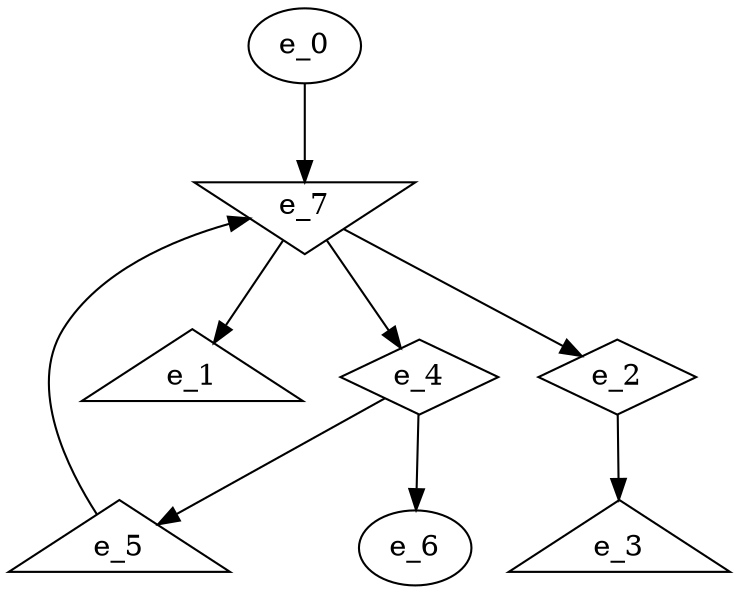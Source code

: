 digraph control_path {
  e_0: entry_node : n ;
  e_1 [shape = triangle];
  e_2 [shape = diamond];
  e_3 [shape = triangle];
  e_4 [shape = diamond];
  e_5 [shape = triangle];
  e_6: exit_node : s ;
  e_7 [shape = invtriangle];
  e_7 -> e_1;
  e_7 -> e_2;
  e_2 -> e_3;
  e_7 -> e_4;
  e_4 -> e_5;
  e_4 -> e_6;
  e_5 -> e_7;
  e_0 -> e_7;
}
